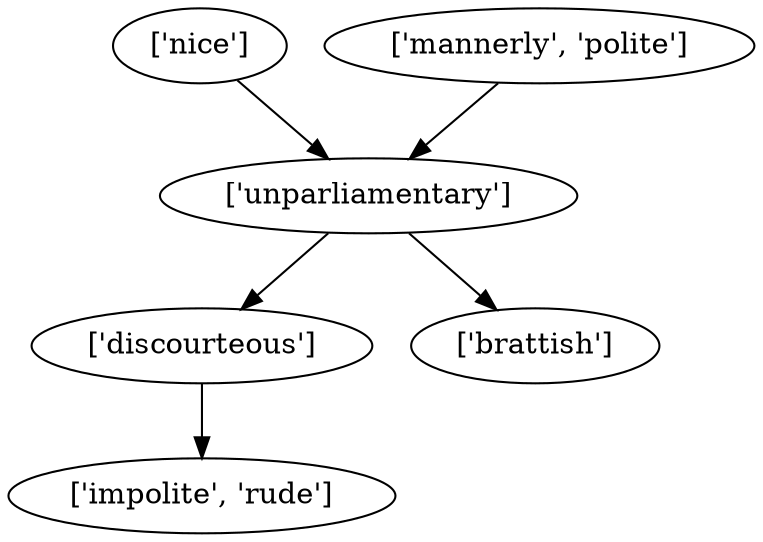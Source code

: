 strict digraph  {
	"['nice']" -> "['unparliamentary']";
	"['unparliamentary']" -> "['discourteous']";
	"['unparliamentary']" -> "['brattish']";
	"['discourteous']" -> "['impolite', 'rude']";
	"['mannerly', 'polite']" -> "['unparliamentary']";
}
